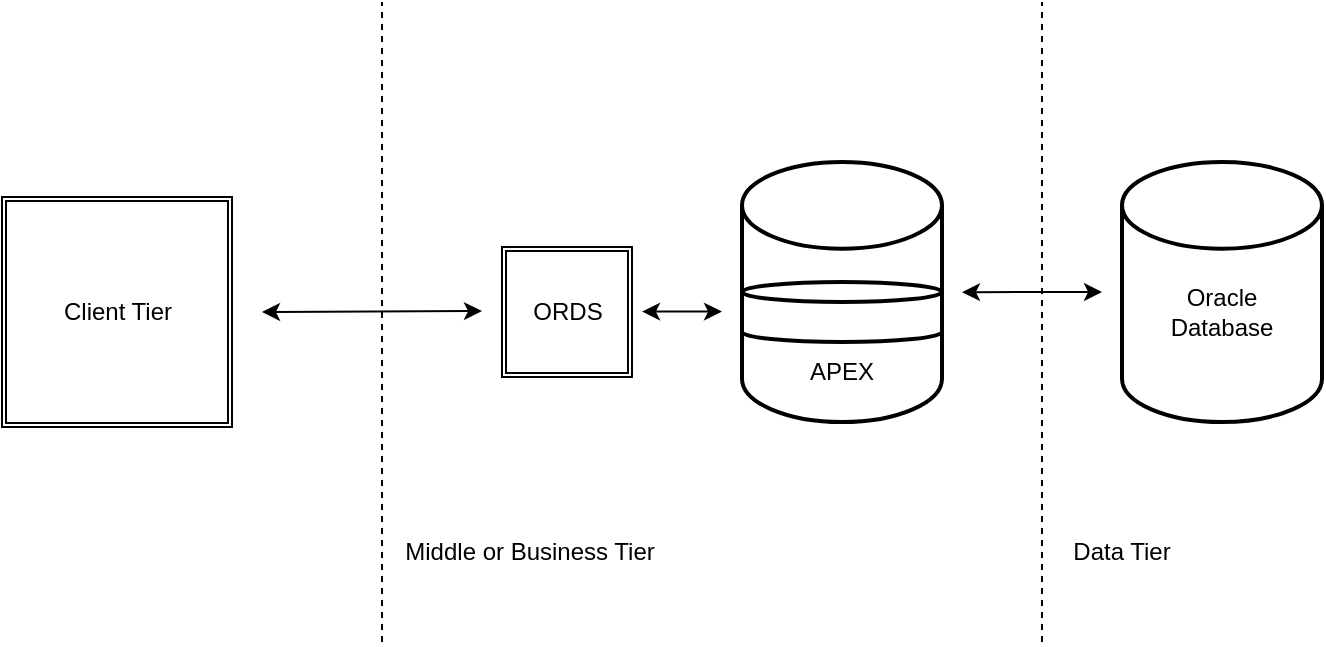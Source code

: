 <mxfile version="24.3.1" type="github">
  <diagram name="หน้า-1" id="NC8CfdXMqsGIgtxX-ItK">
    <mxGraphModel dx="914" dy="953" grid="1" gridSize="10" guides="1" tooltips="1" connect="1" arrows="1" fold="1" page="1" pageScale="1" pageWidth="827" pageHeight="1169" math="0" shadow="0">
      <root>
        <mxCell id="0" />
        <mxCell id="1" parent="0" />
        <mxCell id="SdWMM2MnKpm4wMrJ38Z2-2" value="" style="strokeWidth=2;html=1;shape=mxgraph.flowchart.database;whiteSpace=wrap;" vertex="1" parent="1">
          <mxGeometry x="640" y="300" width="100" height="130" as="geometry" />
        </mxCell>
        <mxCell id="SdWMM2MnKpm4wMrJ38Z2-4" value="Oracle Database" style="text;html=1;align=center;verticalAlign=middle;whiteSpace=wrap;rounded=0;" vertex="1" parent="1">
          <mxGeometry x="660" y="360" width="60" height="30" as="geometry" />
        </mxCell>
        <mxCell id="SdWMM2MnKpm4wMrJ38Z2-6" value="" style="strokeWidth=2;html=1;shape=mxgraph.flowchart.database;whiteSpace=wrap;" vertex="1" parent="1">
          <mxGeometry x="450" y="300" width="100" height="130" as="geometry" />
        </mxCell>
        <mxCell id="SdWMM2MnKpm4wMrJ38Z2-7" value="APEX" style="text;html=1;align=center;verticalAlign=middle;whiteSpace=wrap;rounded=0;" vertex="1" parent="1">
          <mxGeometry x="470" y="390" width="60" height="30" as="geometry" />
        </mxCell>
        <mxCell id="SdWMM2MnKpm4wMrJ38Z2-9" value="" style="strokeWidth=2;html=1;shape=mxgraph.flowchart.database;whiteSpace=wrap;" vertex="1" parent="1">
          <mxGeometry x="450" y="360" width="100" height="30" as="geometry" />
        </mxCell>
        <mxCell id="SdWMM2MnKpm4wMrJ38Z2-11" value="" style="shape=ext;double=1;whiteSpace=wrap;html=1;aspect=fixed;" vertex="1" parent="1">
          <mxGeometry x="330" y="342.5" width="65" height="65" as="geometry" />
        </mxCell>
        <mxCell id="SdWMM2MnKpm4wMrJ38Z2-12" value="ORDS" style="text;html=1;align=center;verticalAlign=middle;whiteSpace=wrap;rounded=0;" vertex="1" parent="1">
          <mxGeometry x="332.5" y="360" width="60" height="30" as="geometry" />
        </mxCell>
        <mxCell id="SdWMM2MnKpm4wMrJ38Z2-13" value="" style="shape=ext;double=1;whiteSpace=wrap;html=1;aspect=fixed;" vertex="1" parent="1">
          <mxGeometry x="80" y="317.5" width="115" height="115" as="geometry" />
        </mxCell>
        <mxCell id="SdWMM2MnKpm4wMrJ38Z2-14" value="Client Tier" style="text;html=1;align=center;verticalAlign=middle;whiteSpace=wrap;rounded=0;" vertex="1" parent="1">
          <mxGeometry x="107.5" y="360" width="60" height="30" as="geometry" />
        </mxCell>
        <mxCell id="SdWMM2MnKpm4wMrJ38Z2-15" value="" style="endArrow=none;dashed=1;html=1;rounded=0;" edge="1" parent="1">
          <mxGeometry width="50" height="50" relative="1" as="geometry">
            <mxPoint x="270" y="540" as="sourcePoint" />
            <mxPoint x="270" y="220" as="targetPoint" />
          </mxGeometry>
        </mxCell>
        <mxCell id="SdWMM2MnKpm4wMrJ38Z2-17" value="" style="endArrow=none;dashed=1;html=1;rounded=0;" edge="1" parent="1">
          <mxGeometry width="50" height="50" relative="1" as="geometry">
            <mxPoint x="600" y="540" as="sourcePoint" />
            <mxPoint x="600" y="220" as="targetPoint" />
          </mxGeometry>
        </mxCell>
        <mxCell id="SdWMM2MnKpm4wMrJ38Z2-18" value="Middle or Business Tier" style="text;html=1;align=center;verticalAlign=middle;whiteSpace=wrap;rounded=0;" vertex="1" parent="1">
          <mxGeometry x="274" y="480" width="140" height="30" as="geometry" />
        </mxCell>
        <mxCell id="SdWMM2MnKpm4wMrJ38Z2-19" value="Data Tier" style="text;html=1;align=center;verticalAlign=middle;whiteSpace=wrap;rounded=0;" vertex="1" parent="1">
          <mxGeometry x="570" y="480" width="140" height="30" as="geometry" />
        </mxCell>
        <mxCell id="SdWMM2MnKpm4wMrJ38Z2-22" value="" style="endArrow=classic;startArrow=classic;html=1;rounded=0;" edge="1" parent="1">
          <mxGeometry width="50" height="50" relative="1" as="geometry">
            <mxPoint x="210" y="375" as="sourcePoint" />
            <mxPoint x="320" y="374.52" as="targetPoint" />
          </mxGeometry>
        </mxCell>
        <mxCell id="SdWMM2MnKpm4wMrJ38Z2-23" value="" style="endArrow=classic;startArrow=classic;html=1;rounded=0;" edge="1" parent="1">
          <mxGeometry width="50" height="50" relative="1" as="geometry">
            <mxPoint x="400" y="374.81" as="sourcePoint" />
            <mxPoint x="440" y="374.81" as="targetPoint" />
          </mxGeometry>
        </mxCell>
        <mxCell id="SdWMM2MnKpm4wMrJ38Z2-24" value="" style="endArrow=classic;startArrow=classic;html=1;rounded=0;" edge="1" parent="1">
          <mxGeometry width="50" height="50" relative="1" as="geometry">
            <mxPoint x="560" y="365.08" as="sourcePoint" />
            <mxPoint x="630" y="365" as="targetPoint" />
          </mxGeometry>
        </mxCell>
      </root>
    </mxGraphModel>
  </diagram>
</mxfile>

